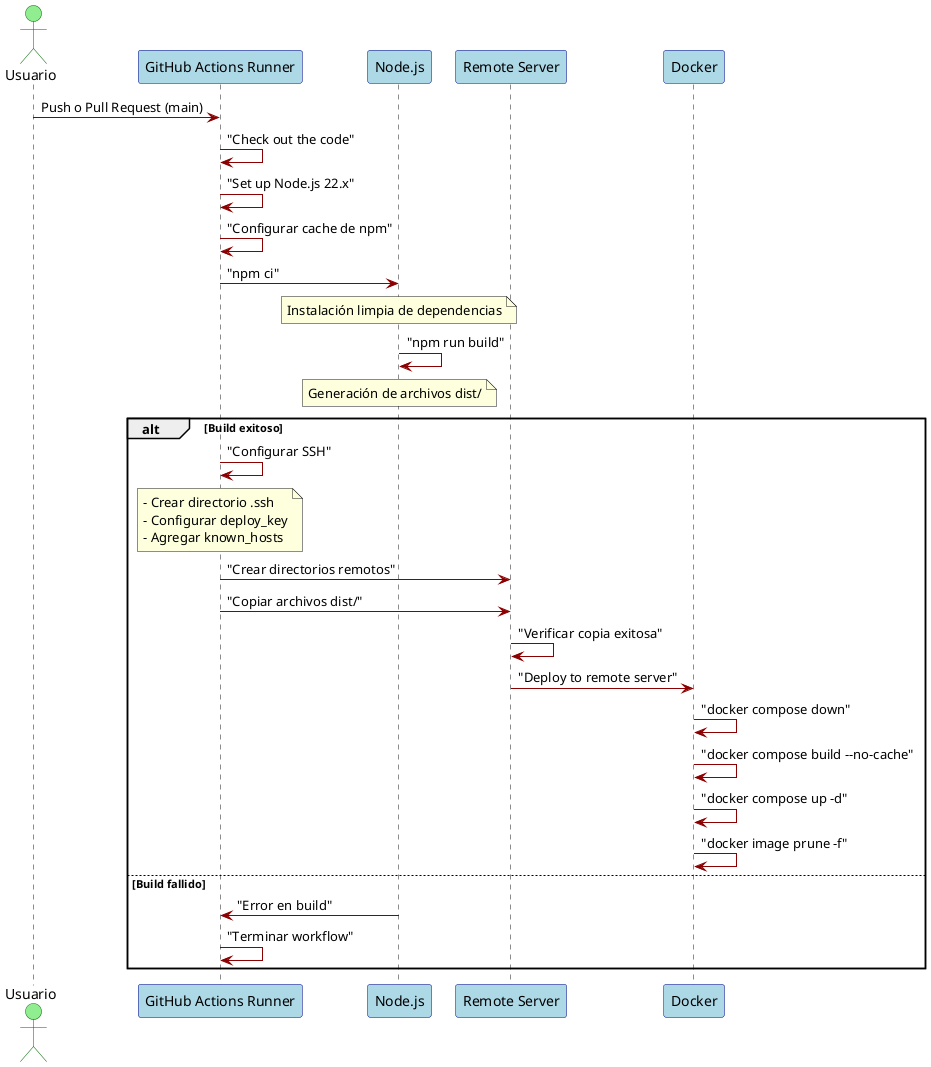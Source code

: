 @startuml

' Definición de los estilos con skinparam
skinparam participant {
    BackgroundColor LightBlue
    BorderColor DarkBlue
}

skinparam actor {
    BackgroundColor LightGreen
    BorderColor DarkGreen
}

skinparam sequence {
    ArrowColor DarkRed
    LineThickness 2
}

' Definir las entidades y actores
actor User as "Usuario"
participant "GitHub Actions Runner" as Runner
participant "Node.js" as Node
participant "Remote Server" as RemoteServer
participant "Docker" as Docker

' Flujo de la secuencia
User -> Runner: Push o Pull Request (main)
Runner -> Runner: "Check out the code"
Runner -> Runner: "Set up Node.js 22.x"
Runner -> Runner: "Configurar cache de npm"

Runner -> Node: "npm ci"
note over Node: Instalación limpia de dependencias
Node -> Node: "npm run build"
note over Node: Generación de archivos dist/

alt Build exitoso
    Runner -> Runner: "Configurar SSH"
    note over Runner
        - Crear directorio .ssh
        - Configurar deploy_key
        - Agregar known_hosts
    end note

    Runner -> RemoteServer: "Crear directorios remotos"
    Runner -> RemoteServer: "Copiar archivos dist/"
    RemoteServer -> RemoteServer: "Verificar copia exitosa"

    RemoteServer -> Docker: "Deploy to remote server"
    Docker -> Docker: "docker compose down"
    Docker -> Docker: "docker compose build --no-cache"
    Docker -> Docker: "docker compose up -d"
    Docker -> Docker: "docker image prune -f"

else Build fallido
    Node -> Runner: "Error en build"
    Runner -> Runner: "Terminar workflow"
end

@enduml